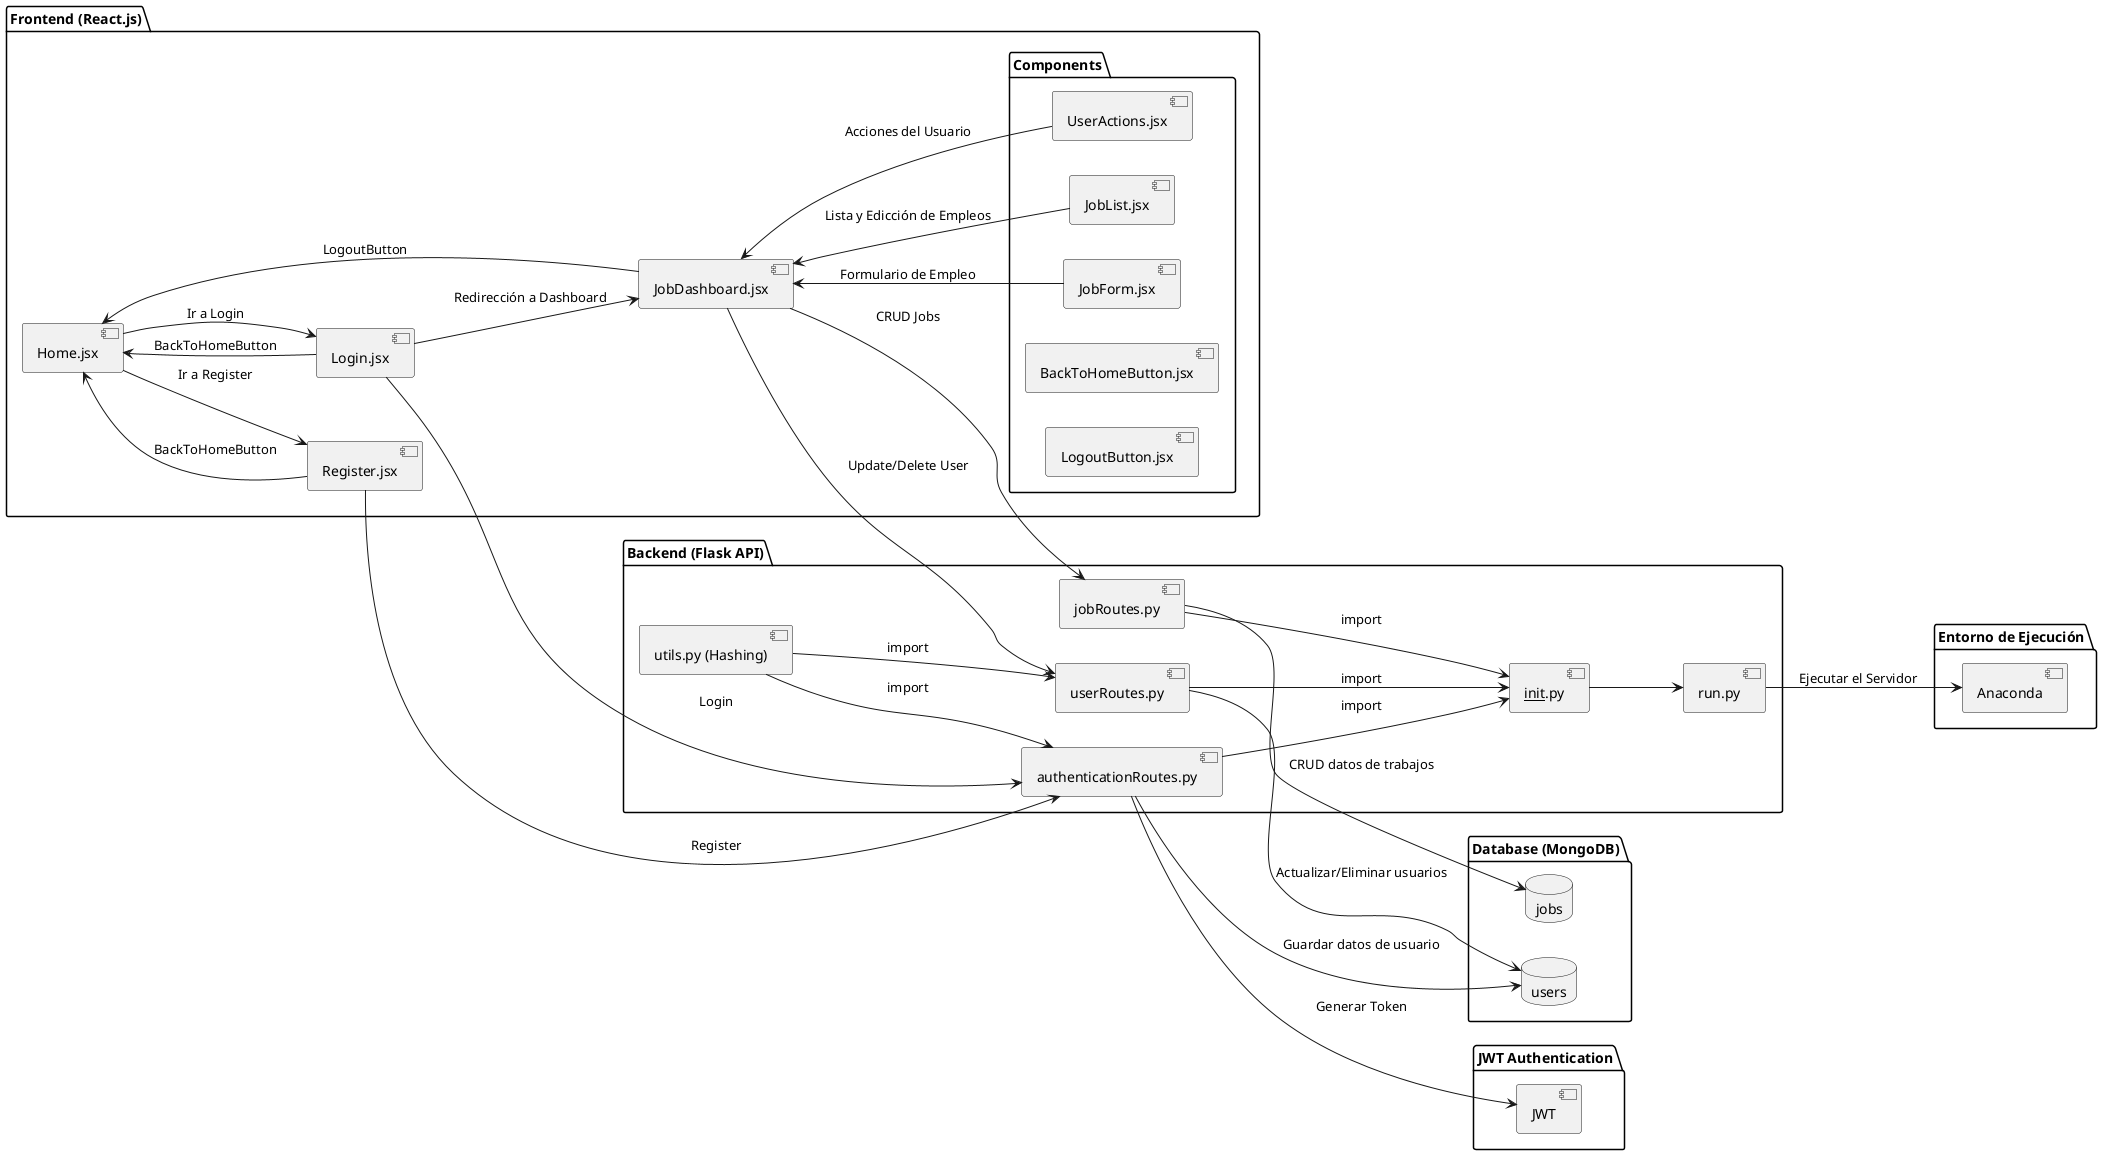 @startuml SistemaAlumniArchitecture

left to right direction

package "Frontend (React.js)" {
    component "Home.jsx" as Home
    component "Login.jsx" as Login
    component "Register.jsx" as Register
    component "JobDashboard.jsx" as Dashboard
    package "Components" {
        component "JobForm.jsx" as JobForm
        component "JobList.jsx" as JobList
        component "UserActions.jsx" as UserActions
        component "BackToHomeButton.jsx" as BackToHome
        component "LogoutButton.jsx" as LogoutButton
    }
}

package "Backend (Flask API)" {
    component "__init__.py" as Init
    component "authenticationRoutes.py" as AuthRoutes
    component "jobRoutes.py" as JobRoutes
    component "userRoutes.py" as UserRoutes
    component "utils.py (Hashing)" as Utils
    component "run.py" as Run
}

package "Database (MongoDB)" {
    database "users" as UsersDB
    database "jobs" as JobsDB
}

package "JWT Authentication" {
    component "JWT" as JWT
}

package "Entorno de Ejecución" {
    component "Anaconda" as Anaconda
}

' Relaciones dentro del Frontend
Home --> Login : "Ir a Login"
Home --> Register : "Ir a Register"
Login --> Home : "BackToHomeButton"
Register --> Home : "BackToHomeButton"
Login --> Dashboard : "Redirección a Dashboard"
Dashboard <-- JobForm : "Formulario de Empleo"
Dashboard <-- JobList : "Lista y Edicción de Empleos"
Dashboard <-- UserActions : "Acciones del Usuario"
Dashboard --> Home : "LogoutButton"

' Relaciones entre Frontend y Backend
Login --> AuthRoutes : "Login"
Register --> AuthRoutes : "Register"
Dashboard --> JobRoutes : "CRUD Jobs"
Dashboard --> UserRoutes : "Update/Delete User"

' Relaciones dentro del Backend
AuthRoutes --> Init : "import"
JobRoutes --> Init : "import"
UserRoutes --> Init : "import"
Utils --> AuthRoutes : "import"
Utils --> UserRoutes : "import"
Init --> Run

' Relaciones entre Backend y DB
AuthRoutes --> UsersDB : "Guardar datos de usuario"
AuthRoutes --> JWT : "Generar Token"
JobRoutes --> JobsDB : "CRUD datos de trabajos"
UserRoutes --> UsersDB : "Actualizar/Eliminar usuarios"

' Ejecución del Backend
Run --> Anaconda : "Ejecutar el Servidor"

@enduml
